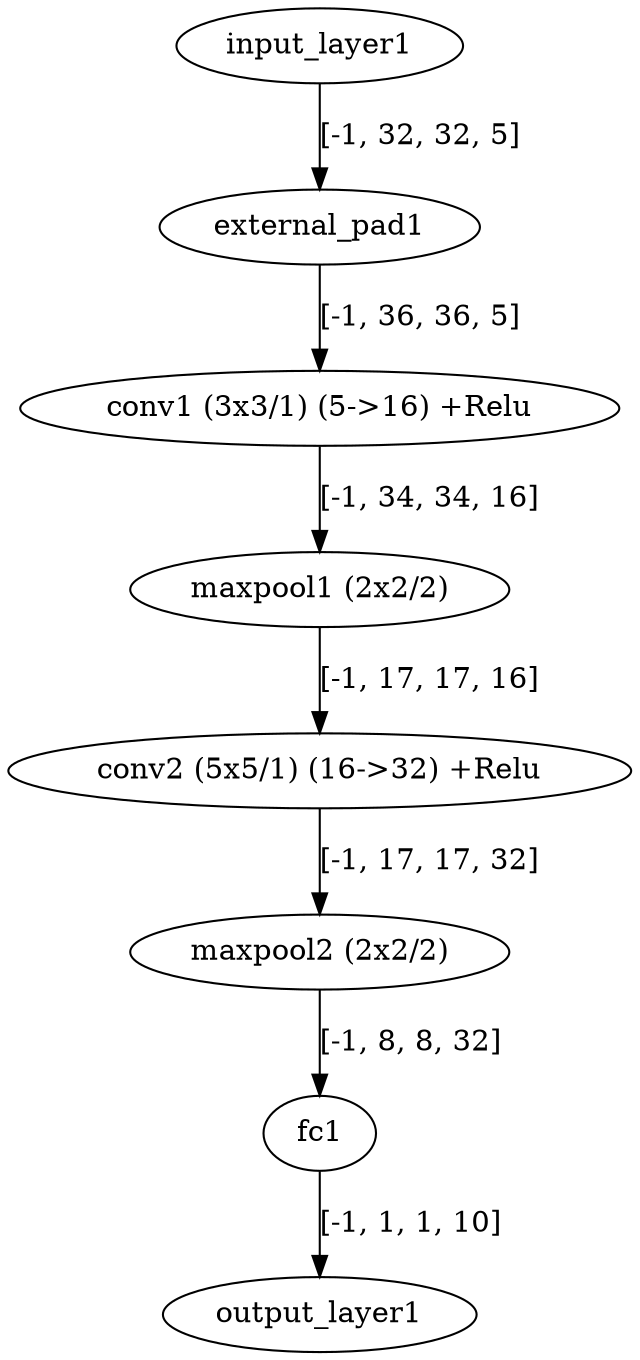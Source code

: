 strict digraph "" {
	input_layer1 -> external_pad1	[label="[-1, 32, 32, 5]"];
	external_pad1 -> "conv1 (3x3/1) (5->16) +Relu"	[label="[-1, 36, 36, 5]"];
	"conv1 (3x3/1) (5->16) +Relu" -> "maxpool1 (2x2/2)"	[label="[-1, 34, 34, 16]"];
	"maxpool1 (2x2/2)" -> "conv2 (5x5/1) (16->32) +Relu"	[label="[-1, 17, 17, 16]"];
	"conv2 (5x5/1) (16->32) +Relu" -> "maxpool2 (2x2/2)"	[label="[-1, 17, 17, 32]"];
	"maxpool2 (2x2/2)" -> fc1	[label="[-1, 8, 8, 32]"];
	fc1 -> output_layer1	[label="[-1, 1, 1, 10]"];
}
